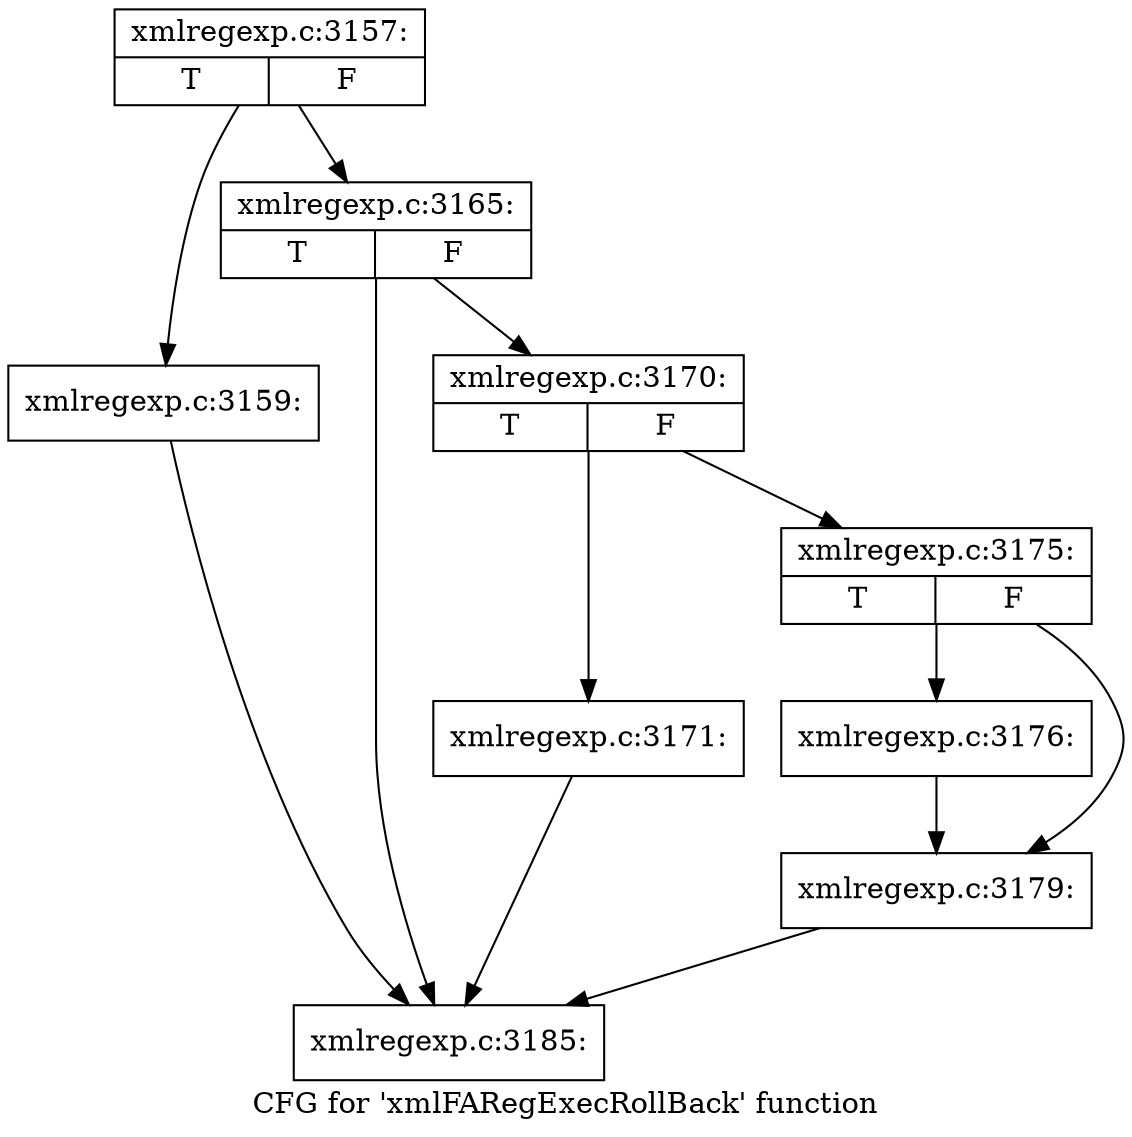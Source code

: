 digraph "CFG for 'xmlFARegExecRollBack' function" {
	label="CFG for 'xmlFARegExecRollBack' function";

	Node0x563d9d723090 [shape=record,label="{xmlregexp.c:3157:|{<s0>T|<s1>F}}"];
	Node0x563d9d723090 -> Node0x563d9d723030;
	Node0x563d9d723090 -> Node0x563d9d722880;
	Node0x563d9d723030 [shape=record,label="{xmlregexp.c:3159:}"];
	Node0x563d9d723030 -> Node0x563d9d731040;
	Node0x563d9d722880 [shape=record,label="{xmlregexp.c:3165:|{<s0>T|<s1>F}}"];
	Node0x563d9d722880 -> Node0x563d9d730ff0;
	Node0x563d9d722880 -> Node0x563d9d731040;
	Node0x563d9d730ff0 [shape=record,label="{xmlregexp.c:3170:|{<s0>T|<s1>F}}"];
	Node0x563d9d730ff0 -> Node0x563d9d731660;
	Node0x563d9d730ff0 -> Node0x563d9d7316b0;
	Node0x563d9d731660 [shape=record,label="{xmlregexp.c:3171:}"];
	Node0x563d9d731660 -> Node0x563d9d731040;
	Node0x563d9d7316b0 [shape=record,label="{xmlregexp.c:3175:|{<s0>T|<s1>F}}"];
	Node0x563d9d7316b0 -> Node0x563d9d7325a0;
	Node0x563d9d7316b0 -> Node0x563d9d7325f0;
	Node0x563d9d7325a0 [shape=record,label="{xmlregexp.c:3176:}"];
	Node0x563d9d7325a0 -> Node0x563d9d7325f0;
	Node0x563d9d7325f0 [shape=record,label="{xmlregexp.c:3179:}"];
	Node0x563d9d7325f0 -> Node0x563d9d731040;
	Node0x563d9d731040 [shape=record,label="{xmlregexp.c:3185:}"];
}
